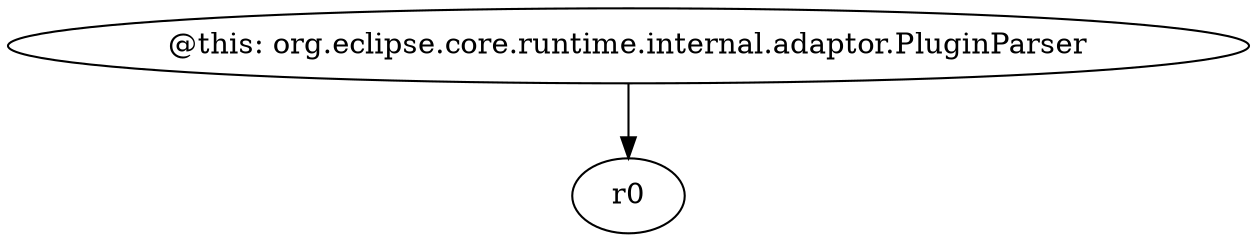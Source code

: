 digraph g {
0[label="@this: org.eclipse.core.runtime.internal.adaptor.PluginParser"]
1[label="r0"]
0->1[label=""]
}